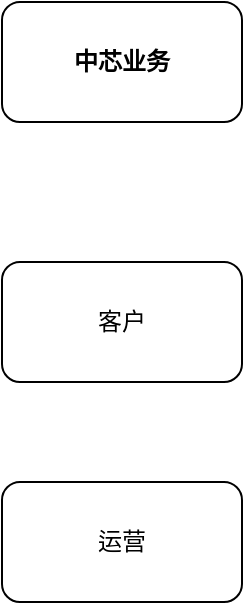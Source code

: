 <mxfile type="github" version="10.4.6"><diagram id="aRjuuvsSoChFvnb6_BR_" name="总体流程"><mxGraphModel grid="1" dx="1394" dy="790" gridSize="10" guides="1" tooltips="1" connect="1" arrows="1" fold="1" page="1" pageScale="1" pageWidth="827" pageHeight="1169" math="0" shadow="0"><root><mxCell id="NMlYcJ3J9GoOxHMXc6hC-0" /><mxCell id="NMlYcJ3J9GoOxHMXc6hC-1" parent="NMlYcJ3J9GoOxHMXc6hC-0" /><mxCell id="avCGEmJyMW2alNWUHUKq-0" value="&lt;b&gt;中芯业务&lt;/b&gt;" parent="NMlYcJ3J9GoOxHMXc6hC-1" vertex="1" style="rounded=1;whiteSpace=wrap;html=1;"><mxGeometry as="geometry" height="60" width="120" y="320" x="600" /></mxCell><mxCell id="avCGEmJyMW2alNWUHUKq-1" value="客户" parent="NMlYcJ3J9GoOxHMXc6hC-1" vertex="1" style="rounded=1;whiteSpace=wrap;html=1;"><mxGeometry as="geometry" height="60" width="120" y="450" x="600" /></mxCell><mxCell id="avCGEmJyMW2alNWUHUKq-2" value="运营" parent="NMlYcJ3J9GoOxHMXc6hC-1" vertex="1" style="rounded=1;whiteSpace=wrap;html=1;"><mxGeometry as="geometry" height="60" width="120" y="560" x="600" /></mxCell></root></mxGraphModel></diagram></mxfile>
